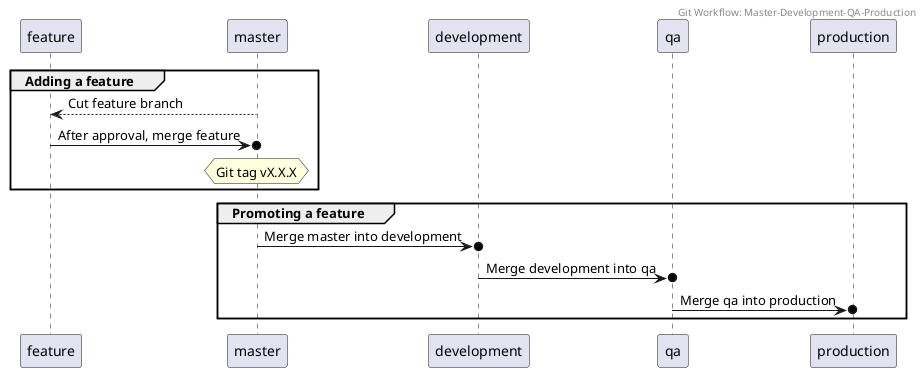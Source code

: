@startuml

Header Git Workflow: Master-Development-QA-Production

group Adding a feature

  feature <-- master: Cut feature branch
  feature ->o master: After approval, merge feature
  hnote over master: Git tag vX.X.X
   
end

group Promoting a feature

  master ->o development: Merge master into development
  development ->o qa: Merge development into qa
  qa ->o production: Merge qa into production

end

@enduml

